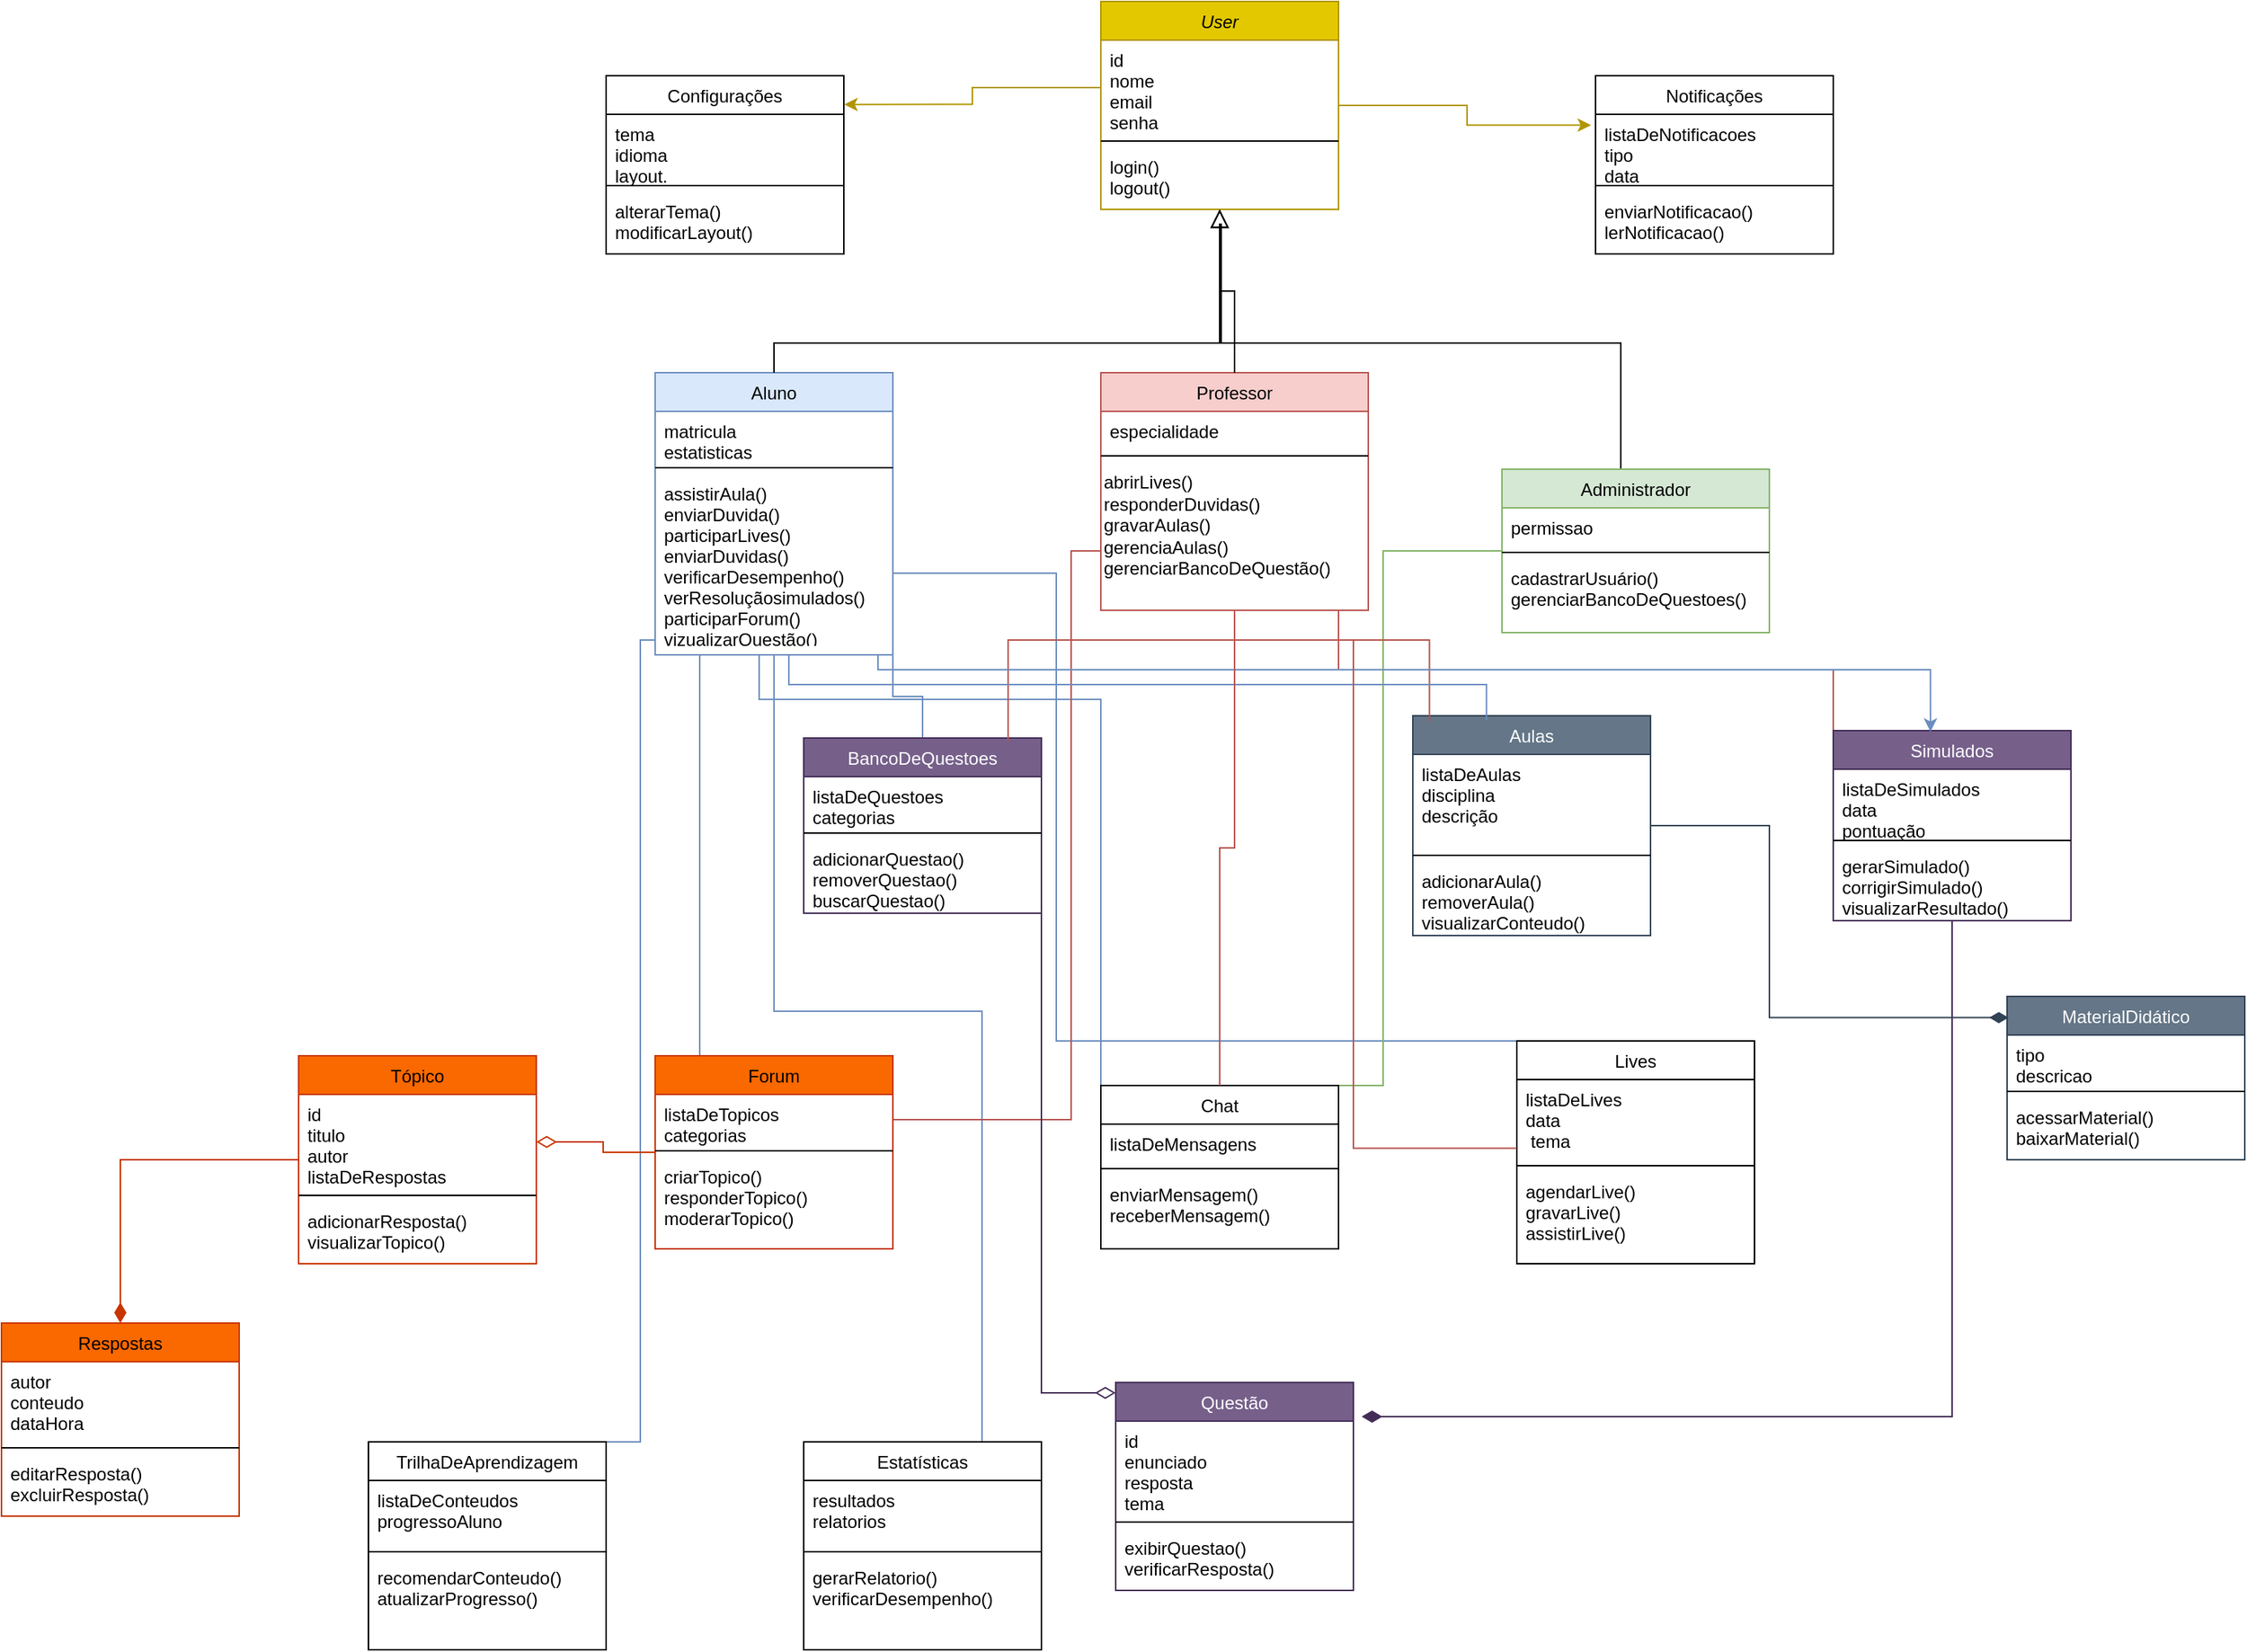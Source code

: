 <mxfile version="24.8.3">
  <diagram id="C5RBs43oDa-KdzZeNtuy" name="Page-1">
    <mxGraphModel dx="3420" dy="1373" grid="1" gridSize="10" guides="1" tooltips="1" connect="1" arrows="1" fold="1" page="1" pageScale="1" pageWidth="827" pageHeight="1169" math="0" shadow="0">
      <root>
        <mxCell id="WIyWlLk6GJQsqaUBKTNV-0" />
        <mxCell id="WIyWlLk6GJQsqaUBKTNV-1" parent="WIyWlLk6GJQsqaUBKTNV-0" />
        <mxCell id="zkfFHV4jXpPFQw0GAbJ--0" value="User" style="swimlane;fontStyle=2;align=center;verticalAlign=top;childLayout=stackLayout;horizontal=1;startSize=26;horizontalStack=0;resizeParent=1;resizeLast=0;collapsible=1;marginBottom=0;rounded=0;shadow=0;strokeWidth=1;fillColor=#e3c800;fontColor=#000000;strokeColor=#B09500;" parent="WIyWlLk6GJQsqaUBKTNV-1" vertex="1">
          <mxGeometry x="-80" y="30" width="160" height="140" as="geometry">
            <mxRectangle x="230" y="140" width="160" height="26" as="alternateBounds" />
          </mxGeometry>
        </mxCell>
        <mxCell id="zkfFHV4jXpPFQw0GAbJ--1" value="id&#xa;nome&#xa;email&#xa;senha" style="text;align=left;verticalAlign=top;spacingLeft=4;spacingRight=4;overflow=hidden;rotatable=0;points=[[0,0.5],[1,0.5]];portConstraint=eastwest;" parent="zkfFHV4jXpPFQw0GAbJ--0" vertex="1">
          <mxGeometry y="26" width="160" height="64" as="geometry" />
        </mxCell>
        <mxCell id="zkfFHV4jXpPFQw0GAbJ--4" value="" style="line;html=1;strokeWidth=1;align=left;verticalAlign=middle;spacingTop=-1;spacingLeft=3;spacingRight=3;rotatable=0;labelPosition=right;points=[];portConstraint=eastwest;" parent="zkfFHV4jXpPFQw0GAbJ--0" vertex="1">
          <mxGeometry y="90" width="160" height="8" as="geometry" />
        </mxCell>
        <mxCell id="zkfFHV4jXpPFQw0GAbJ--5" value="login()&#xa;logout()" style="text;align=left;verticalAlign=top;spacingLeft=4;spacingRight=4;overflow=hidden;rotatable=0;points=[[0,0.5],[1,0.5]];portConstraint=eastwest;" parent="zkfFHV4jXpPFQw0GAbJ--0" vertex="1">
          <mxGeometry y="98" width="160" height="42" as="geometry" />
        </mxCell>
        <mxCell id="VZ-vzyUNtdAn52jpfjjf-23" style="edgeStyle=orthogonalEdgeStyle;rounded=0;orthogonalLoop=1;jettySize=auto;html=1;entryX=0.5;entryY=0;entryDx=0;entryDy=0;endArrow=none;endFill=0;fillColor=#dae8fc;strokeColor=#6c8ebf;" parent="WIyWlLk6GJQsqaUBKTNV-1" target="TF8T25KftaKQttpd6ODx-8" edge="1">
          <mxGeometry relative="1" as="geometry">
            <mxPoint x="-220" y="470" as="sourcePoint" />
            <Array as="points">
              <mxPoint x="-220" y="498" />
              <mxPoint x="-200" y="498" />
            </Array>
          </mxGeometry>
        </mxCell>
        <mxCell id="VZ-vzyUNtdAn52jpfjjf-29" style="edgeStyle=orthogonalEdgeStyle;rounded=0;orthogonalLoop=1;jettySize=auto;html=1;entryX=0.75;entryY=0;entryDx=0;entryDy=0;endArrow=none;endFill=0;fillColor=#dae8fc;strokeColor=#6c8ebf;" parent="WIyWlLk6GJQsqaUBKTNV-1" source="zkfFHV4jXpPFQw0GAbJ--6" target="pseZNxaD0LUrYLb4oLZB-16" edge="1">
          <mxGeometry relative="1" as="geometry">
            <Array as="points">
              <mxPoint x="-390" y="460" />
              <mxPoint x="-390" y="1000" />
            </Array>
          </mxGeometry>
        </mxCell>
        <mxCell id="VZ-vzyUNtdAn52jpfjjf-30" style="edgeStyle=orthogonalEdgeStyle;rounded=0;orthogonalLoop=1;jettySize=auto;html=1;entryX=0;entryY=0;entryDx=0;entryDy=0;endArrow=none;endFill=0;fillColor=#dae8fc;strokeColor=#6c8ebf;" parent="WIyWlLk6GJQsqaUBKTNV-1" source="zkfFHV4jXpPFQw0GAbJ--6" target="TF8T25KftaKQttpd6ODx-20" edge="1">
          <mxGeometry relative="1" as="geometry">
            <Array as="points">
              <mxPoint x="-310" y="500" />
              <mxPoint x="-80" y="500" />
            </Array>
          </mxGeometry>
        </mxCell>
        <mxCell id="VZ-vzyUNtdAn52jpfjjf-33" style="edgeStyle=orthogonalEdgeStyle;rounded=0;orthogonalLoop=1;jettySize=auto;html=1;entryX=0.5;entryY=0;entryDx=0;entryDy=0;endArrow=none;endFill=0;fillColor=#dae8fc;strokeColor=#6c8ebf;" parent="WIyWlLk6GJQsqaUBKTNV-1" source="zkfFHV4jXpPFQw0GAbJ--6" target="pseZNxaD0LUrYLb4oLZB-8" edge="1">
          <mxGeometry relative="1" as="geometry">
            <Array as="points">
              <mxPoint x="-350" y="740" />
            </Array>
          </mxGeometry>
        </mxCell>
        <mxCell id="VZ-vzyUNtdAn52jpfjjf-35" style="edgeStyle=orthogonalEdgeStyle;rounded=0;orthogonalLoop=1;jettySize=auto;html=1;entryX=0;entryY=0.5;entryDx=0;entryDy=0;endArrow=none;endFill=0;fillColor=#dae8fc;strokeColor=#6c8ebf;" parent="WIyWlLk6GJQsqaUBKTNV-1" source="zkfFHV4jXpPFQw0GAbJ--6" target="pseZNxaD0LUrYLb4oLZB-13" edge="1">
          <mxGeometry relative="1" as="geometry">
            <Array as="points">
              <mxPoint x="-110" y="415" />
              <mxPoint x="-110" y="730" />
              <mxPoint x="200" y="730" />
            </Array>
          </mxGeometry>
        </mxCell>
        <mxCell id="VZ-vzyUNtdAn52jpfjjf-37" style="edgeStyle=orthogonalEdgeStyle;rounded=0;orthogonalLoop=1;jettySize=auto;html=1;entryX=0.75;entryY=0;entryDx=0;entryDy=0;endArrow=none;endFill=0;fillColor=#dae8fc;strokeColor=#6c8ebf;" parent="WIyWlLk6GJQsqaUBKTNV-1" source="zkfFHV4jXpPFQw0GAbJ--6" target="pseZNxaD0LUrYLb4oLZB-20" edge="1">
          <mxGeometry relative="1" as="geometry">
            <Array as="points">
              <mxPoint x="-300" y="710" />
              <mxPoint x="-160" y="710" />
            </Array>
          </mxGeometry>
        </mxCell>
        <mxCell id="zkfFHV4jXpPFQw0GAbJ--6" value="Aluno" style="swimlane;fontStyle=0;align=center;verticalAlign=top;childLayout=stackLayout;horizontal=1;startSize=26;horizontalStack=0;resizeParent=1;resizeLast=0;collapsible=1;marginBottom=0;rounded=0;shadow=0;strokeWidth=1;fillColor=#dae8fc;strokeColor=#6c8ebf;" parent="WIyWlLk6GJQsqaUBKTNV-1" vertex="1">
          <mxGeometry x="-380" y="280" width="160" height="190" as="geometry">
            <mxRectangle x="130" y="380" width="160" height="26" as="alternateBounds" />
          </mxGeometry>
        </mxCell>
        <mxCell id="zkfFHV4jXpPFQw0GAbJ--7" value="matricula&#xa;estatisticas" style="text;align=left;verticalAlign=top;spacingLeft=4;spacingRight=4;overflow=hidden;rotatable=0;points=[[0,0.5],[1,0.5]];portConstraint=eastwest;" parent="zkfFHV4jXpPFQw0GAbJ--6" vertex="1">
          <mxGeometry y="26" width="160" height="34" as="geometry" />
        </mxCell>
        <mxCell id="zkfFHV4jXpPFQw0GAbJ--9" value="" style="line;html=1;strokeWidth=1;align=left;verticalAlign=middle;spacingTop=-1;spacingLeft=3;spacingRight=3;rotatable=0;labelPosition=right;points=[];portConstraint=eastwest;" parent="zkfFHV4jXpPFQw0GAbJ--6" vertex="1">
          <mxGeometry y="60" width="160" height="8" as="geometry" />
        </mxCell>
        <mxCell id="zkfFHV4jXpPFQw0GAbJ--11" value="assistirAula()&#xa;enviarDuvida()&#xa;participarLives()&#xa;enviarDuvidas()&#xa;verificarDesempenho()&#xa;verResoluçãosimulados()&#xa;participarForum()&#xa;vizualizarQuestão()" style="text;align=left;verticalAlign=top;spacingLeft=4;spacingRight=4;overflow=hidden;rotatable=0;points=[[0,0.5],[1,0.5]];portConstraint=eastwest;" parent="zkfFHV4jXpPFQw0GAbJ--6" vertex="1">
          <mxGeometry y="68" width="160" height="112" as="geometry" />
        </mxCell>
        <mxCell id="zkfFHV4jXpPFQw0GAbJ--12" value="" style="endArrow=block;endSize=10;endFill=0;shadow=0;strokeWidth=1;rounded=0;curved=0;edgeStyle=elbowEdgeStyle;elbow=vertical;" parent="WIyWlLk6GJQsqaUBKTNV-1" source="zkfFHV4jXpPFQw0GAbJ--6" target="zkfFHV4jXpPFQw0GAbJ--0" edge="1">
          <mxGeometry width="160" relative="1" as="geometry">
            <mxPoint x="200" y="203" as="sourcePoint" />
            <mxPoint x="200" y="203" as="targetPoint" />
            <Array as="points">
              <mxPoint x="-150" y="260" />
            </Array>
          </mxGeometry>
        </mxCell>
        <mxCell id="VZ-vzyUNtdAn52jpfjjf-27" style="edgeStyle=orthogonalEdgeStyle;rounded=0;orthogonalLoop=1;jettySize=auto;html=1;entryX=0;entryY=0;entryDx=0;entryDy=0;fillColor=#f8cecc;strokeColor=#b85450;endArrow=none;endFill=0;" parent="WIyWlLk6GJQsqaUBKTNV-1" source="zkfFHV4jXpPFQw0GAbJ--13" target="TF8T25KftaKQttpd6ODx-16" edge="1">
          <mxGeometry relative="1" as="geometry">
            <Array as="points">
              <mxPoint x="80" y="480" />
              <mxPoint x="413" y="480" />
            </Array>
          </mxGeometry>
        </mxCell>
        <mxCell id="VZ-vzyUNtdAn52jpfjjf-34" style="edgeStyle=orthogonalEdgeStyle;rounded=0;orthogonalLoop=1;jettySize=auto;html=1;entryX=1;entryY=0.5;entryDx=0;entryDy=0;fillColor=#f8cecc;strokeColor=#b85450;endArrow=none;endFill=0;" parent="WIyWlLk6GJQsqaUBKTNV-1" source="zkfFHV4jXpPFQw0GAbJ--13" target="pseZNxaD0LUrYLb4oLZB-9" edge="1">
          <mxGeometry relative="1" as="geometry">
            <Array as="points">
              <mxPoint x="-100" y="400" />
              <mxPoint x="-100" y="783" />
            </Array>
          </mxGeometry>
        </mxCell>
        <mxCell id="zkfFHV4jXpPFQw0GAbJ--13" value="Professor" style="swimlane;fontStyle=0;align=center;verticalAlign=top;childLayout=stackLayout;horizontal=1;startSize=26;horizontalStack=0;resizeParent=1;resizeLast=0;collapsible=1;marginBottom=0;rounded=0;shadow=0;strokeWidth=1;fillColor=#f8cecc;strokeColor=#b85450;" parent="WIyWlLk6GJQsqaUBKTNV-1" vertex="1">
          <mxGeometry x="-80" y="280" width="180" height="160" as="geometry">
            <mxRectangle x="340" y="380" width="170" height="26" as="alternateBounds" />
          </mxGeometry>
        </mxCell>
        <mxCell id="zkfFHV4jXpPFQw0GAbJ--14" value="especialidade" style="text;align=left;verticalAlign=top;spacingLeft=4;spacingRight=4;overflow=hidden;rotatable=0;points=[[0,0.5],[1,0.5]];portConstraint=eastwest;" parent="zkfFHV4jXpPFQw0GAbJ--13" vertex="1">
          <mxGeometry y="26" width="180" height="26" as="geometry" />
        </mxCell>
        <mxCell id="zkfFHV4jXpPFQw0GAbJ--15" value="" style="line;html=1;strokeWidth=1;align=left;verticalAlign=middle;spacingTop=-1;spacingLeft=3;spacingRight=3;rotatable=0;labelPosition=right;points=[];portConstraint=eastwest;" parent="zkfFHV4jXpPFQw0GAbJ--13" vertex="1">
          <mxGeometry y="52" width="180" height="8" as="geometry" />
        </mxCell>
        <mxCell id="TF8T25KftaKQttpd6ODx-0" value="abrirLives()&lt;div&gt;responderDuvidas()&lt;/div&gt;&lt;div&gt;gravarAulas()&lt;/div&gt;&lt;div&gt;gerenciaAulas()&lt;/div&gt;&lt;div&gt;gerenciarBancoDeQuestão()&lt;/div&gt;&lt;div&gt;&lt;br&gt;&lt;/div&gt;" style="text;html=1;align=left;verticalAlign=middle;resizable=0;points=[];autosize=1;strokeColor=none;fillColor=none;" parent="zkfFHV4jXpPFQw0GAbJ--13" vertex="1">
          <mxGeometry y="60" width="180" height="100" as="geometry" />
        </mxCell>
        <mxCell id="zkfFHV4jXpPFQw0GAbJ--16" value="" style="endArrow=block;endSize=10;endFill=0;shadow=0;strokeWidth=1;rounded=0;curved=0;edgeStyle=elbowEdgeStyle;elbow=vertical;" parent="WIyWlLk6GJQsqaUBKTNV-1" source="zkfFHV4jXpPFQw0GAbJ--13" target="zkfFHV4jXpPFQw0GAbJ--0" edge="1">
          <mxGeometry width="160" relative="1" as="geometry">
            <mxPoint x="210" y="373" as="sourcePoint" />
            <mxPoint x="310" y="271" as="targetPoint" />
          </mxGeometry>
        </mxCell>
        <mxCell id="VZ-vzyUNtdAn52jpfjjf-20" style="edgeStyle=orthogonalEdgeStyle;rounded=0;orthogonalLoop=1;jettySize=auto;html=1;endArrow=none;endFill=0;" parent="WIyWlLk6GJQsqaUBKTNV-1" source="TF8T25KftaKQttpd6ODx-2" edge="1">
          <mxGeometry relative="1" as="geometry">
            <mxPoint x="1" y="190" as="targetPoint" />
            <Array as="points">
              <mxPoint x="270" y="260" />
              <mxPoint x="1" y="260" />
              <mxPoint x="1" y="180" />
              <mxPoint y="190" />
            </Array>
          </mxGeometry>
        </mxCell>
        <mxCell id="VZ-vzyUNtdAn52jpfjjf-32" style="edgeStyle=orthogonalEdgeStyle;rounded=0;orthogonalLoop=1;jettySize=auto;html=1;entryX=1;entryY=0;entryDx=0;entryDy=0;fillColor=#d5e8d4;strokeColor=#82b366;endArrow=none;endFill=0;" parent="WIyWlLk6GJQsqaUBKTNV-1" source="TF8T25KftaKQttpd6ODx-2" target="TF8T25KftaKQttpd6ODx-20" edge="1">
          <mxGeometry relative="1" as="geometry">
            <Array as="points">
              <mxPoint x="110" y="400" />
              <mxPoint x="110" y="760" />
            </Array>
          </mxGeometry>
        </mxCell>
        <mxCell id="TF8T25KftaKQttpd6ODx-2" value="Administrador" style="swimlane;fontStyle=0;align=center;verticalAlign=top;childLayout=stackLayout;horizontal=1;startSize=26;horizontalStack=0;resizeParent=1;resizeLast=0;collapsible=1;marginBottom=0;rounded=0;shadow=0;strokeWidth=1;fillColor=#d5e8d4;strokeColor=#82b366;" parent="WIyWlLk6GJQsqaUBKTNV-1" vertex="1">
          <mxGeometry x="190" y="345" width="180" height="110" as="geometry">
            <mxRectangle x="130" y="380" width="160" height="26" as="alternateBounds" />
          </mxGeometry>
        </mxCell>
        <mxCell id="TF8T25KftaKQttpd6ODx-3" value="permissao" style="text;align=left;verticalAlign=top;spacingLeft=4;spacingRight=4;overflow=hidden;rotatable=0;points=[[0,0.5],[1,0.5]];portConstraint=eastwest;" parent="TF8T25KftaKQttpd6ODx-2" vertex="1">
          <mxGeometry y="26" width="180" height="26" as="geometry" />
        </mxCell>
        <mxCell id="TF8T25KftaKQttpd6ODx-4" value="" style="line;html=1;strokeWidth=1;align=left;verticalAlign=middle;spacingTop=-1;spacingLeft=3;spacingRight=3;rotatable=0;labelPosition=right;points=[];portConstraint=eastwest;" parent="TF8T25KftaKQttpd6ODx-2" vertex="1">
          <mxGeometry y="52" width="180" height="8" as="geometry" />
        </mxCell>
        <mxCell id="TF8T25KftaKQttpd6ODx-5" value="cadastrarUsuário()&#xa;gerenciarBancoDeQuestoes()" style="text;align=left;verticalAlign=top;spacingLeft=4;spacingRight=4;overflow=hidden;rotatable=0;points=[[0,0.5],[1,0.5]];portConstraint=eastwest;" parent="TF8T25KftaKQttpd6ODx-2" vertex="1">
          <mxGeometry y="60" width="180" height="50" as="geometry" />
        </mxCell>
        <mxCell id="TF8T25KftaKQttpd6ODx-8" value="BancoDeQuestoes&#xa;" style="swimlane;fontStyle=0;align=center;verticalAlign=top;childLayout=stackLayout;horizontal=1;startSize=26;horizontalStack=0;resizeParent=1;resizeLast=0;collapsible=1;marginBottom=0;rounded=0;shadow=0;strokeWidth=1;fillColor=#76608a;fontColor=#ffffff;strokeColor=#432D57;" parent="WIyWlLk6GJQsqaUBKTNV-1" vertex="1">
          <mxGeometry x="-280" y="526" width="160" height="118" as="geometry">
            <mxRectangle x="130" y="380" width="160" height="26" as="alternateBounds" />
          </mxGeometry>
        </mxCell>
        <mxCell id="TF8T25KftaKQttpd6ODx-9" value="listaDeQuestoes&#xa;categorias" style="text;align=left;verticalAlign=top;spacingLeft=4;spacingRight=4;overflow=hidden;rotatable=0;points=[[0,0.5],[1,0.5]];portConstraint=eastwest;" parent="TF8T25KftaKQttpd6ODx-8" vertex="1">
          <mxGeometry y="26" width="160" height="34" as="geometry" />
        </mxCell>
        <mxCell id="TF8T25KftaKQttpd6ODx-10" value="" style="line;html=1;strokeWidth=1;align=left;verticalAlign=middle;spacingTop=-1;spacingLeft=3;spacingRight=3;rotatable=0;labelPosition=right;points=[];portConstraint=eastwest;" parent="TF8T25KftaKQttpd6ODx-8" vertex="1">
          <mxGeometry y="60" width="160" height="8" as="geometry" />
        </mxCell>
        <mxCell id="TF8T25KftaKQttpd6ODx-11" value="adicionarQuestao()&#xa;removerQuestao()&#xa;buscarQuestao()" style="text;align=left;verticalAlign=top;spacingLeft=4;spacingRight=4;overflow=hidden;rotatable=0;points=[[0,0.5],[1,0.5]];portConstraint=eastwest;" parent="TF8T25KftaKQttpd6ODx-8" vertex="1">
          <mxGeometry y="68" width="160" height="50" as="geometry" />
        </mxCell>
        <mxCell id="TF8T25KftaKQttpd6ODx-12" value="Aulas" style="swimlane;fontStyle=0;align=center;verticalAlign=top;childLayout=stackLayout;horizontal=1;startSize=26;horizontalStack=0;resizeParent=1;resizeLast=0;collapsible=1;marginBottom=0;rounded=0;shadow=0;strokeWidth=1;fillColor=#647687;fontColor=#ffffff;strokeColor=#314354;" parent="WIyWlLk6GJQsqaUBKTNV-1" vertex="1">
          <mxGeometry x="130" y="511" width="160" height="148" as="geometry">
            <mxRectangle x="130" y="380" width="160" height="26" as="alternateBounds" />
          </mxGeometry>
        </mxCell>
        <mxCell id="TF8T25KftaKQttpd6ODx-13" value="listaDeAulas&#xa;disciplina&#xa;descrição" style="text;align=left;verticalAlign=top;spacingLeft=4;spacingRight=4;overflow=hidden;rotatable=0;points=[[0,0.5],[1,0.5]];portConstraint=eastwest;" parent="TF8T25KftaKQttpd6ODx-12" vertex="1">
          <mxGeometry y="26" width="160" height="64" as="geometry" />
        </mxCell>
        <mxCell id="TF8T25KftaKQttpd6ODx-14" value="" style="line;html=1;strokeWidth=1;align=left;verticalAlign=middle;spacingTop=-1;spacingLeft=3;spacingRight=3;rotatable=0;labelPosition=right;points=[];portConstraint=eastwest;" parent="TF8T25KftaKQttpd6ODx-12" vertex="1">
          <mxGeometry y="90" width="160" height="8" as="geometry" />
        </mxCell>
        <mxCell id="TF8T25KftaKQttpd6ODx-15" value="adicionarAula()&#xa;removerAula()&#xa;visualizarConteudo()" style="text;align=left;verticalAlign=top;spacingLeft=4;spacingRight=4;overflow=hidden;rotatable=0;points=[[0,0.5],[1,0.5]];portConstraint=eastwest;" parent="TF8T25KftaKQttpd6ODx-12" vertex="1">
          <mxGeometry y="98" width="160" height="50" as="geometry" />
        </mxCell>
        <mxCell id="TF8T25KftaKQttpd6ODx-16" value="Simulados" style="swimlane;fontStyle=0;align=center;verticalAlign=top;childLayout=stackLayout;horizontal=1;startSize=26;horizontalStack=0;resizeParent=1;resizeLast=0;collapsible=1;marginBottom=0;rounded=0;shadow=0;strokeWidth=1;fillColor=#76608a;fontColor=#ffffff;strokeColor=#432D57;" parent="WIyWlLk6GJQsqaUBKTNV-1" vertex="1">
          <mxGeometry x="413" y="521" width="160" height="128" as="geometry">
            <mxRectangle x="130" y="380" width="160" height="26" as="alternateBounds" />
          </mxGeometry>
        </mxCell>
        <mxCell id="TF8T25KftaKQttpd6ODx-17" value="listaDeSimulados&#xa;data&#xa;pontuação" style="text;align=left;verticalAlign=top;spacingLeft=4;spacingRight=4;overflow=hidden;rotatable=0;points=[[0,0.5],[1,0.5]];portConstraint=eastwest;" parent="TF8T25KftaKQttpd6ODx-16" vertex="1">
          <mxGeometry y="26" width="160" height="44" as="geometry" />
        </mxCell>
        <mxCell id="TF8T25KftaKQttpd6ODx-18" value="" style="line;html=1;strokeWidth=1;align=left;verticalAlign=middle;spacingTop=-1;spacingLeft=3;spacingRight=3;rotatable=0;labelPosition=right;points=[];portConstraint=eastwest;" parent="TF8T25KftaKQttpd6ODx-16" vertex="1">
          <mxGeometry y="70" width="160" height="8" as="geometry" />
        </mxCell>
        <mxCell id="TF8T25KftaKQttpd6ODx-19" value="gerarSimulado()&#xa;corrigirSimulado()&#xa;visualizarResultado()" style="text;align=left;verticalAlign=top;spacingLeft=4;spacingRight=4;overflow=hidden;rotatable=0;points=[[0,0.5],[1,0.5]];portConstraint=eastwest;" parent="TF8T25KftaKQttpd6ODx-16" vertex="1">
          <mxGeometry y="78" width="160" height="50" as="geometry" />
        </mxCell>
        <mxCell id="TF8T25KftaKQttpd6ODx-20" value="Chat" style="swimlane;fontStyle=0;align=center;verticalAlign=top;childLayout=stackLayout;horizontal=1;startSize=26;horizontalStack=0;resizeParent=1;resizeLast=0;collapsible=1;marginBottom=0;rounded=0;shadow=0;strokeWidth=1;" parent="WIyWlLk6GJQsqaUBKTNV-1" vertex="1">
          <mxGeometry x="-80" y="760" width="160" height="110" as="geometry">
            <mxRectangle x="130" y="380" width="160" height="26" as="alternateBounds" />
          </mxGeometry>
        </mxCell>
        <mxCell id="TF8T25KftaKQttpd6ODx-21" value="listaDeMensagens" style="text;align=left;verticalAlign=top;spacingLeft=4;spacingRight=4;overflow=hidden;rotatable=0;points=[[0,0.5],[1,0.5]];portConstraint=eastwest;" parent="TF8T25KftaKQttpd6ODx-20" vertex="1">
          <mxGeometry y="26" width="160" height="26" as="geometry" />
        </mxCell>
        <mxCell id="TF8T25KftaKQttpd6ODx-22" value="" style="line;html=1;strokeWidth=1;align=left;verticalAlign=middle;spacingTop=-1;spacingLeft=3;spacingRight=3;rotatable=0;labelPosition=right;points=[];portConstraint=eastwest;" parent="TF8T25KftaKQttpd6ODx-20" vertex="1">
          <mxGeometry y="52" width="160" height="8" as="geometry" />
        </mxCell>
        <mxCell id="TF8T25KftaKQttpd6ODx-23" value="enviarMensagem()&#xa;receberMensagem()" style="text;align=left;verticalAlign=top;spacingLeft=4;spacingRight=4;overflow=hidden;rotatable=0;points=[[0,0.5],[1,0.5]];portConstraint=eastwest;" parent="TF8T25KftaKQttpd6ODx-20" vertex="1">
          <mxGeometry y="60" width="160" height="50" as="geometry" />
        </mxCell>
        <mxCell id="pseZNxaD0LUrYLb4oLZB-0" value="MaterialDidático" style="swimlane;fontStyle=0;align=center;verticalAlign=top;childLayout=stackLayout;horizontal=1;startSize=26;horizontalStack=0;resizeParent=1;resizeLast=0;collapsible=1;marginBottom=0;rounded=0;shadow=0;strokeWidth=1;fillColor=#647687;fontColor=#ffffff;strokeColor=#314354;" parent="WIyWlLk6GJQsqaUBKTNV-1" vertex="1">
          <mxGeometry x="530" y="700" width="160" height="110" as="geometry">
            <mxRectangle x="130" y="380" width="160" height="26" as="alternateBounds" />
          </mxGeometry>
        </mxCell>
        <mxCell id="pseZNxaD0LUrYLb4oLZB-1" value="tipo&#xa;descricao" style="text;align=left;verticalAlign=top;spacingLeft=4;spacingRight=4;overflow=hidden;rotatable=0;points=[[0,0.5],[1,0.5]];portConstraint=eastwest;" parent="pseZNxaD0LUrYLb4oLZB-0" vertex="1">
          <mxGeometry y="26" width="160" height="34" as="geometry" />
        </mxCell>
        <mxCell id="pseZNxaD0LUrYLb4oLZB-2" value="" style="line;html=1;strokeWidth=1;align=left;verticalAlign=middle;spacingTop=-1;spacingLeft=3;spacingRight=3;rotatable=0;labelPosition=right;points=[];portConstraint=eastwest;" parent="pseZNxaD0LUrYLb4oLZB-0" vertex="1">
          <mxGeometry y="60" width="160" height="8" as="geometry" />
        </mxCell>
        <mxCell id="pseZNxaD0LUrYLb4oLZB-3" value="acessarMaterial()&#xa;baixarMaterial()" style="text;align=left;verticalAlign=top;spacingLeft=4;spacingRight=4;overflow=hidden;rotatable=0;points=[[0,0.5],[1,0.5]];portConstraint=eastwest;" parent="pseZNxaD0LUrYLb4oLZB-0" vertex="1">
          <mxGeometry y="68" width="160" height="42" as="geometry" />
        </mxCell>
        <mxCell id="VZ-vzyUNtdAn52jpfjjf-42" style="edgeStyle=orthogonalEdgeStyle;rounded=0;orthogonalLoop=1;jettySize=auto;html=1;entryX=1;entryY=0.5;entryDx=0;entryDy=0;endArrow=diamondThin;endFill=0;endSize=11;fillColor=#fa6800;strokeColor=#C73500;" parent="WIyWlLk6GJQsqaUBKTNV-1" source="pseZNxaD0LUrYLb4oLZB-8" target="VZ-vzyUNtdAn52jpfjjf-13" edge="1">
          <mxGeometry relative="1" as="geometry" />
        </mxCell>
        <mxCell id="pseZNxaD0LUrYLb4oLZB-8" value="Forum" style="swimlane;fontStyle=0;align=center;verticalAlign=top;childLayout=stackLayout;horizontal=1;startSize=26;horizontalStack=0;resizeParent=1;resizeLast=0;collapsible=1;marginBottom=0;rounded=0;shadow=0;strokeWidth=1;fillColor=#fa6800;fontColor=#000000;strokeColor=#C73500;" parent="WIyWlLk6GJQsqaUBKTNV-1" vertex="1">
          <mxGeometry x="-380" y="740" width="160" height="130" as="geometry">
            <mxRectangle x="130" y="380" width="160" height="26" as="alternateBounds" />
          </mxGeometry>
        </mxCell>
        <mxCell id="pseZNxaD0LUrYLb4oLZB-9" value="listaDeTopicos&#xa;categorias" style="text;align=left;verticalAlign=top;spacingLeft=4;spacingRight=4;overflow=hidden;rotatable=0;points=[[0,0.5],[1,0.5]];portConstraint=eastwest;" parent="pseZNxaD0LUrYLb4oLZB-8" vertex="1">
          <mxGeometry y="26" width="160" height="34" as="geometry" />
        </mxCell>
        <mxCell id="pseZNxaD0LUrYLb4oLZB-10" value="" style="line;html=1;strokeWidth=1;align=left;verticalAlign=middle;spacingTop=-1;spacingLeft=3;spacingRight=3;rotatable=0;labelPosition=right;points=[];portConstraint=eastwest;" parent="pseZNxaD0LUrYLb4oLZB-8" vertex="1">
          <mxGeometry y="60" width="160" height="8" as="geometry" />
        </mxCell>
        <mxCell id="pseZNxaD0LUrYLb4oLZB-11" value="criarTopico()&#xa;responderTopico() &#xa;moderarTopico()" style="text;align=left;verticalAlign=top;spacingLeft=4;spacingRight=4;overflow=hidden;rotatable=0;points=[[0,0.5],[1,0.5]];portConstraint=eastwest;" parent="pseZNxaD0LUrYLb4oLZB-8" vertex="1">
          <mxGeometry y="68" width="160" height="62" as="geometry" />
        </mxCell>
        <mxCell id="pseZNxaD0LUrYLb4oLZB-12" value="Lives" style="swimlane;fontStyle=0;align=center;verticalAlign=top;childLayout=stackLayout;horizontal=1;startSize=26;horizontalStack=0;resizeParent=1;resizeLast=0;collapsible=1;marginBottom=0;rounded=0;shadow=0;strokeWidth=1;" parent="WIyWlLk6GJQsqaUBKTNV-1" vertex="1">
          <mxGeometry x="200" y="730" width="160" height="150" as="geometry">
            <mxRectangle x="130" y="380" width="160" height="26" as="alternateBounds" />
          </mxGeometry>
        </mxCell>
        <mxCell id="pseZNxaD0LUrYLb4oLZB-13" value="listaDeLives&#xa;data&#xa; tema" style="text;align=left;verticalAlign=top;spacingLeft=4;spacingRight=4;overflow=hidden;rotatable=0;points=[[0,0.5],[1,0.5]];portConstraint=eastwest;" parent="pseZNxaD0LUrYLb4oLZB-12" vertex="1">
          <mxGeometry y="26" width="160" height="54" as="geometry" />
        </mxCell>
        <mxCell id="pseZNxaD0LUrYLb4oLZB-14" value="" style="line;html=1;strokeWidth=1;align=left;verticalAlign=middle;spacingTop=-1;spacingLeft=3;spacingRight=3;rotatable=0;labelPosition=right;points=[];portConstraint=eastwest;" parent="pseZNxaD0LUrYLb4oLZB-12" vertex="1">
          <mxGeometry y="80" width="160" height="8" as="geometry" />
        </mxCell>
        <mxCell id="pseZNxaD0LUrYLb4oLZB-15" value="agendarLive()&#xa;gravarLive() &#xa;assistirLive()" style="text;align=left;verticalAlign=top;spacingLeft=4;spacingRight=4;overflow=hidden;rotatable=0;points=[[0,0.5],[1,0.5]];portConstraint=eastwest;" parent="pseZNxaD0LUrYLb4oLZB-12" vertex="1">
          <mxGeometry y="88" width="160" height="62" as="geometry" />
        </mxCell>
        <mxCell id="pseZNxaD0LUrYLb4oLZB-16" value="TrilhaDeAprendizagem" style="swimlane;fontStyle=0;align=center;verticalAlign=top;childLayout=stackLayout;horizontal=1;startSize=26;horizontalStack=0;resizeParent=1;resizeLast=0;collapsible=1;marginBottom=0;rounded=0;shadow=0;strokeWidth=1;" parent="WIyWlLk6GJQsqaUBKTNV-1" vertex="1">
          <mxGeometry x="-573" y="1000" width="160" height="140" as="geometry">
            <mxRectangle x="130" y="380" width="160" height="26" as="alternateBounds" />
          </mxGeometry>
        </mxCell>
        <mxCell id="pseZNxaD0LUrYLb4oLZB-17" value="listaDeConteudos&#xa;progressoAluno" style="text;align=left;verticalAlign=top;spacingLeft=4;spacingRight=4;overflow=hidden;rotatable=0;points=[[0,0.5],[1,0.5]];portConstraint=eastwest;" parent="pseZNxaD0LUrYLb4oLZB-16" vertex="1">
          <mxGeometry y="26" width="160" height="44" as="geometry" />
        </mxCell>
        <mxCell id="pseZNxaD0LUrYLb4oLZB-18" value="" style="line;html=1;strokeWidth=1;align=left;verticalAlign=middle;spacingTop=-1;spacingLeft=3;spacingRight=3;rotatable=0;labelPosition=right;points=[];portConstraint=eastwest;" parent="pseZNxaD0LUrYLb4oLZB-16" vertex="1">
          <mxGeometry y="70" width="160" height="8" as="geometry" />
        </mxCell>
        <mxCell id="pseZNxaD0LUrYLb4oLZB-19" value="recomendarConteudo()&#xa;      atualizarProgresso()&#xa; &#xa;" style="text;align=left;verticalAlign=top;spacingLeft=4;spacingRight=4;overflow=hidden;rotatable=0;points=[[0,0.5],[1,0.5]];portConstraint=eastwest;" parent="pseZNxaD0LUrYLb4oLZB-16" vertex="1">
          <mxGeometry y="78" width="160" height="42" as="geometry" />
        </mxCell>
        <mxCell id="pseZNxaD0LUrYLb4oLZB-20" value="Estatísticas" style="swimlane;fontStyle=0;align=center;verticalAlign=top;childLayout=stackLayout;horizontal=1;startSize=26;horizontalStack=0;resizeParent=1;resizeLast=0;collapsible=1;marginBottom=0;rounded=0;shadow=0;strokeWidth=1;" parent="WIyWlLk6GJQsqaUBKTNV-1" vertex="1">
          <mxGeometry x="-280" y="1000" width="160" height="140" as="geometry">
            <mxRectangle x="130" y="380" width="160" height="26" as="alternateBounds" />
          </mxGeometry>
        </mxCell>
        <mxCell id="pseZNxaD0LUrYLb4oLZB-21" value="resultados&#xa;relatorios" style="text;align=left;verticalAlign=top;spacingLeft=4;spacingRight=4;overflow=hidden;rotatable=0;points=[[0,0.5],[1,0.5]];portConstraint=eastwest;" parent="pseZNxaD0LUrYLb4oLZB-20" vertex="1">
          <mxGeometry y="26" width="160" height="44" as="geometry" />
        </mxCell>
        <mxCell id="pseZNxaD0LUrYLb4oLZB-22" value="" style="line;html=1;strokeWidth=1;align=left;verticalAlign=middle;spacingTop=-1;spacingLeft=3;spacingRight=3;rotatable=0;labelPosition=right;points=[];portConstraint=eastwest;" parent="pseZNxaD0LUrYLb4oLZB-20" vertex="1">
          <mxGeometry y="70" width="160" height="8" as="geometry" />
        </mxCell>
        <mxCell id="pseZNxaD0LUrYLb4oLZB-23" value="gerarRelatorio()&#xa;verificarDesempenho()" style="text;align=left;verticalAlign=top;spacingLeft=4;spacingRight=4;overflow=hidden;rotatable=0;points=[[0,0.5],[1,0.5]];portConstraint=eastwest;" parent="pseZNxaD0LUrYLb4oLZB-20" vertex="1">
          <mxGeometry y="78" width="160" height="42" as="geometry" />
        </mxCell>
        <mxCell id="VZ-vzyUNtdAn52jpfjjf-0" value="Notificações" style="swimlane;fontStyle=0;align=center;verticalAlign=top;childLayout=stackLayout;horizontal=1;startSize=26;horizontalStack=0;resizeParent=1;resizeLast=0;collapsible=1;marginBottom=0;rounded=0;shadow=0;strokeWidth=1;" parent="WIyWlLk6GJQsqaUBKTNV-1" vertex="1">
          <mxGeometry x="253" y="80" width="160" height="120" as="geometry">
            <mxRectangle x="130" y="380" width="160" height="26" as="alternateBounds" />
          </mxGeometry>
        </mxCell>
        <mxCell id="VZ-vzyUNtdAn52jpfjjf-1" value="listaDeNotificacoes&#xa;tipo &#xa;data" style="text;align=left;verticalAlign=top;spacingLeft=4;spacingRight=4;overflow=hidden;rotatable=0;points=[[0,0.5],[1,0.5]];portConstraint=eastwest;" parent="VZ-vzyUNtdAn52jpfjjf-0" vertex="1">
          <mxGeometry y="26" width="160" height="44" as="geometry" />
        </mxCell>
        <mxCell id="VZ-vzyUNtdAn52jpfjjf-2" value="" style="line;html=1;strokeWidth=1;align=left;verticalAlign=middle;spacingTop=-1;spacingLeft=3;spacingRight=3;rotatable=0;labelPosition=right;points=[];portConstraint=eastwest;" parent="VZ-vzyUNtdAn52jpfjjf-0" vertex="1">
          <mxGeometry y="70" width="160" height="8" as="geometry" />
        </mxCell>
        <mxCell id="VZ-vzyUNtdAn52jpfjjf-3" value="enviarNotificacao()&#xa;      lerNotificacao()&#xa; &#xa;" style="text;align=left;verticalAlign=top;spacingLeft=4;spacingRight=4;overflow=hidden;rotatable=0;points=[[0,0.5],[1,0.5]];portConstraint=eastwest;" parent="VZ-vzyUNtdAn52jpfjjf-0" vertex="1">
          <mxGeometry y="78" width="160" height="42" as="geometry" />
        </mxCell>
        <mxCell id="VZ-vzyUNtdAn52jpfjjf-4" value="Configurações" style="swimlane;fontStyle=0;align=center;verticalAlign=top;childLayout=stackLayout;horizontal=1;startSize=26;horizontalStack=0;resizeParent=1;resizeLast=0;collapsible=1;marginBottom=0;rounded=0;shadow=0;strokeWidth=1;" parent="WIyWlLk6GJQsqaUBKTNV-1" vertex="1">
          <mxGeometry x="-413" y="80" width="160" height="120" as="geometry">
            <mxRectangle x="130" y="380" width="160" height="26" as="alternateBounds" />
          </mxGeometry>
        </mxCell>
        <mxCell id="VZ-vzyUNtdAn52jpfjjf-5" value="tema&#xa;idioma&#xa;layout.&#xa; &#xa;" style="text;align=left;verticalAlign=top;spacingLeft=4;spacingRight=4;overflow=hidden;rotatable=0;points=[[0,0.5],[1,0.5]];portConstraint=eastwest;" parent="VZ-vzyUNtdAn52jpfjjf-4" vertex="1">
          <mxGeometry y="26" width="160" height="44" as="geometry" />
        </mxCell>
        <mxCell id="VZ-vzyUNtdAn52jpfjjf-6" value="" style="line;html=1;strokeWidth=1;align=left;verticalAlign=middle;spacingTop=-1;spacingLeft=3;spacingRight=3;rotatable=0;labelPosition=right;points=[];portConstraint=eastwest;" parent="VZ-vzyUNtdAn52jpfjjf-4" vertex="1">
          <mxGeometry y="70" width="160" height="8" as="geometry" />
        </mxCell>
        <mxCell id="VZ-vzyUNtdAn52jpfjjf-7" value="alterarTema()&#xa;modificarLayout()" style="text;align=left;verticalAlign=top;spacingLeft=4;spacingRight=4;overflow=hidden;rotatable=0;points=[[0,0.5],[1,0.5]];portConstraint=eastwest;" parent="VZ-vzyUNtdAn52jpfjjf-4" vertex="1">
          <mxGeometry y="78" width="160" height="42" as="geometry" />
        </mxCell>
        <mxCell id="VZ-vzyUNtdAn52jpfjjf-8" value="Questão" style="swimlane;fontStyle=0;align=center;verticalAlign=top;childLayout=stackLayout;horizontal=1;startSize=26;horizontalStack=0;resizeParent=1;resizeLast=0;collapsible=1;marginBottom=0;rounded=0;shadow=0;strokeWidth=1;fillColor=#76608a;fontColor=#ffffff;strokeColor=#432D57;" parent="WIyWlLk6GJQsqaUBKTNV-1" vertex="1">
          <mxGeometry x="-70" y="960" width="160" height="140" as="geometry">
            <mxRectangle x="130" y="380" width="160" height="26" as="alternateBounds" />
          </mxGeometry>
        </mxCell>
        <mxCell id="VZ-vzyUNtdAn52jpfjjf-9" value="id&#xa;enunciado&#xa;resposta&#xa;tema" style="text;align=left;verticalAlign=top;spacingLeft=4;spacingRight=4;overflow=hidden;rotatable=0;points=[[0,0.5],[1,0.5]];portConstraint=eastwest;" parent="VZ-vzyUNtdAn52jpfjjf-8" vertex="1">
          <mxGeometry y="26" width="160" height="64" as="geometry" />
        </mxCell>
        <mxCell id="VZ-vzyUNtdAn52jpfjjf-10" value="" style="line;html=1;strokeWidth=1;align=left;verticalAlign=middle;spacingTop=-1;spacingLeft=3;spacingRight=3;rotatable=0;labelPosition=right;points=[];portConstraint=eastwest;" parent="VZ-vzyUNtdAn52jpfjjf-8" vertex="1">
          <mxGeometry y="90" width="160" height="8" as="geometry" />
        </mxCell>
        <mxCell id="VZ-vzyUNtdAn52jpfjjf-11" value="exibirQuestao()&#xa;verificarResposta()" style="text;align=left;verticalAlign=top;spacingLeft=4;spacingRight=4;overflow=hidden;rotatable=0;points=[[0,0.5],[1,0.5]];portConstraint=eastwest;" parent="VZ-vzyUNtdAn52jpfjjf-8" vertex="1">
          <mxGeometry y="98" width="160" height="42" as="geometry" />
        </mxCell>
        <mxCell id="VZ-vzyUNtdAn52jpfjjf-44" style="edgeStyle=orthogonalEdgeStyle;rounded=0;orthogonalLoop=1;jettySize=auto;html=1;entryX=0.5;entryY=0;entryDx=0;entryDy=0;endArrow=diamondThin;endFill=1;endSize=11;fillColor=#fa6800;strokeColor=#C73500;" parent="WIyWlLk6GJQsqaUBKTNV-1" source="VZ-vzyUNtdAn52jpfjjf-12" target="VZ-vzyUNtdAn52jpfjjf-16" edge="1">
          <mxGeometry relative="1" as="geometry" />
        </mxCell>
        <mxCell id="VZ-vzyUNtdAn52jpfjjf-12" value="Tópico" style="swimlane;fontStyle=0;align=center;verticalAlign=top;childLayout=stackLayout;horizontal=1;startSize=26;horizontalStack=0;resizeParent=1;resizeLast=0;collapsible=1;marginBottom=0;rounded=0;shadow=0;strokeWidth=1;fillColor=#fa6800;fontColor=#000000;strokeColor=#C73500;" parent="WIyWlLk6GJQsqaUBKTNV-1" vertex="1">
          <mxGeometry x="-620" y="740" width="160" height="140" as="geometry">
            <mxRectangle x="130" y="380" width="160" height="26" as="alternateBounds" />
          </mxGeometry>
        </mxCell>
        <mxCell id="VZ-vzyUNtdAn52jpfjjf-13" value="id&#xa;titulo&#xa;autor&#xa;listaDeRespostas" style="text;align=left;verticalAlign=top;spacingLeft=4;spacingRight=4;overflow=hidden;rotatable=0;points=[[0,0.5],[1,0.5]];portConstraint=eastwest;" parent="VZ-vzyUNtdAn52jpfjjf-12" vertex="1">
          <mxGeometry y="26" width="160" height="64" as="geometry" />
        </mxCell>
        <mxCell id="VZ-vzyUNtdAn52jpfjjf-14" value="" style="line;html=1;strokeWidth=1;align=left;verticalAlign=middle;spacingTop=-1;spacingLeft=3;spacingRight=3;rotatable=0;labelPosition=right;points=[];portConstraint=eastwest;" parent="VZ-vzyUNtdAn52jpfjjf-12" vertex="1">
          <mxGeometry y="90" width="160" height="8" as="geometry" />
        </mxCell>
        <mxCell id="VZ-vzyUNtdAn52jpfjjf-15" value="adicionarResposta()&#xa;visualizarTopico()" style="text;align=left;verticalAlign=top;spacingLeft=4;spacingRight=4;overflow=hidden;rotatable=0;points=[[0,0.5],[1,0.5]];portConstraint=eastwest;" parent="VZ-vzyUNtdAn52jpfjjf-12" vertex="1">
          <mxGeometry y="98" width="160" height="42" as="geometry" />
        </mxCell>
        <mxCell id="VZ-vzyUNtdAn52jpfjjf-16" value="Respostas" style="swimlane;fontStyle=0;align=center;verticalAlign=top;childLayout=stackLayout;horizontal=1;startSize=26;horizontalStack=0;resizeParent=1;resizeLast=0;collapsible=1;marginBottom=0;rounded=0;shadow=0;strokeWidth=1;fillColor=#fa6800;fontColor=#000000;strokeColor=#C73500;" parent="WIyWlLk6GJQsqaUBKTNV-1" vertex="1">
          <mxGeometry x="-820" y="920" width="160" height="130" as="geometry">
            <mxRectangle x="130" y="380" width="160" height="26" as="alternateBounds" />
          </mxGeometry>
        </mxCell>
        <mxCell id="VZ-vzyUNtdAn52jpfjjf-17" value="autor&#xa;conteudo&#xa;dataHora" style="text;align=left;verticalAlign=top;spacingLeft=4;spacingRight=4;overflow=hidden;rotatable=0;points=[[0,0.5],[1,0.5]];portConstraint=eastwest;" parent="VZ-vzyUNtdAn52jpfjjf-16" vertex="1">
          <mxGeometry y="26" width="160" height="54" as="geometry" />
        </mxCell>
        <mxCell id="VZ-vzyUNtdAn52jpfjjf-18" value="" style="line;html=1;strokeWidth=1;align=left;verticalAlign=middle;spacingTop=-1;spacingLeft=3;spacingRight=3;rotatable=0;labelPosition=right;points=[];portConstraint=eastwest;" parent="VZ-vzyUNtdAn52jpfjjf-16" vertex="1">
          <mxGeometry y="80" width="160" height="8" as="geometry" />
        </mxCell>
        <mxCell id="VZ-vzyUNtdAn52jpfjjf-19" value="editarResposta()&#xa;excluirResposta()" style="text;align=left;verticalAlign=top;spacingLeft=4;spacingRight=4;overflow=hidden;rotatable=0;points=[[0,0.5],[1,0.5]];portConstraint=eastwest;" parent="VZ-vzyUNtdAn52jpfjjf-16" vertex="1">
          <mxGeometry y="88" width="160" height="42" as="geometry" />
        </mxCell>
        <mxCell id="VZ-vzyUNtdAn52jpfjjf-24" style="edgeStyle=orthogonalEdgeStyle;rounded=0;orthogonalLoop=1;jettySize=auto;html=1;entryX=0.86;entryY=0.016;entryDx=0;entryDy=0;entryPerimeter=0;fillColor=#f8cecc;strokeColor=#b85450;endArrow=none;endFill=0;" parent="WIyWlLk6GJQsqaUBKTNV-1" source="zkfFHV4jXpPFQw0GAbJ--13" target="TF8T25KftaKQttpd6ODx-8" edge="1">
          <mxGeometry relative="1" as="geometry">
            <Array as="points">
              <mxPoint x="-142" y="460" />
            </Array>
          </mxGeometry>
        </mxCell>
        <mxCell id="VZ-vzyUNtdAn52jpfjjf-25" style="edgeStyle=orthogonalEdgeStyle;rounded=0;orthogonalLoop=1;jettySize=auto;html=1;entryX=0.07;entryY=0.028;entryDx=0;entryDy=0;entryPerimeter=0;fillColor=#f8cecc;strokeColor=#b85450;endArrow=none;endFill=0;" parent="WIyWlLk6GJQsqaUBKTNV-1" source="zkfFHV4jXpPFQw0GAbJ--13" target="TF8T25KftaKQttpd6ODx-12" edge="1">
          <mxGeometry relative="1" as="geometry">
            <Array as="points">
              <mxPoint x="141" y="460" />
            </Array>
          </mxGeometry>
        </mxCell>
        <mxCell id="VZ-vzyUNtdAn52jpfjjf-26" style="edgeStyle=orthogonalEdgeStyle;rounded=0;orthogonalLoop=1;jettySize=auto;html=1;entryX=0.31;entryY=0.021;entryDx=0;entryDy=0;entryPerimeter=0;endArrow=none;endFill=0;fillColor=#dae8fc;strokeColor=#6c8ebf;" parent="WIyWlLk6GJQsqaUBKTNV-1" target="TF8T25KftaKQttpd6ODx-12" edge="1">
          <mxGeometry relative="1" as="geometry">
            <Array as="points">
              <mxPoint x="-290" y="490" />
              <mxPoint x="180" y="490" />
            </Array>
            <mxPoint x="-290" y="470" as="sourcePoint" />
          </mxGeometry>
        </mxCell>
        <mxCell id="VZ-vzyUNtdAn52jpfjjf-28" style="edgeStyle=orthogonalEdgeStyle;rounded=0;orthogonalLoop=1;jettySize=auto;html=1;entryX=0.409;entryY=0.006;entryDx=0;entryDy=0;entryPerimeter=0;fillColor=#dae8fc;strokeColor=#6c8ebf;" parent="WIyWlLk6GJQsqaUBKTNV-1" source="zkfFHV4jXpPFQw0GAbJ--6" target="TF8T25KftaKQttpd6ODx-16" edge="1">
          <mxGeometry relative="1" as="geometry">
            <Array as="points">
              <mxPoint x="-230" y="480" />
              <mxPoint x="478" y="480" />
            </Array>
          </mxGeometry>
        </mxCell>
        <mxCell id="VZ-vzyUNtdAn52jpfjjf-31" style="edgeStyle=orthogonalEdgeStyle;rounded=0;orthogonalLoop=1;jettySize=auto;html=1;entryX=0.5;entryY=0;entryDx=0;entryDy=0;fillColor=#f8cecc;strokeColor=#b85450;endArrow=none;endFill=0;exitX=0.5;exitY=1;exitDx=0;exitDy=0;" parent="WIyWlLk6GJQsqaUBKTNV-1" source="zkfFHV4jXpPFQw0GAbJ--13" target="TF8T25KftaKQttpd6ODx-20" edge="1">
          <mxGeometry relative="1" as="geometry" />
        </mxCell>
        <mxCell id="VZ-vzyUNtdAn52jpfjjf-36" style="edgeStyle=orthogonalEdgeStyle;rounded=0;orthogonalLoop=1;jettySize=auto;html=1;entryX=0;entryY=0.856;entryDx=0;entryDy=0;entryPerimeter=0;fillColor=#f8cecc;strokeColor=#b85450;endArrow=none;endFill=0;exitX=0.5;exitY=1;exitDx=0;exitDy=0;" parent="WIyWlLk6GJQsqaUBKTNV-1" source="zkfFHV4jXpPFQw0GAbJ--13" target="pseZNxaD0LUrYLb4oLZB-13" edge="1">
          <mxGeometry relative="1" as="geometry">
            <Array as="points">
              <mxPoint x="90" y="460" />
              <mxPoint x="90" y="802" />
            </Array>
          </mxGeometry>
        </mxCell>
        <mxCell id="VZ-vzyUNtdAn52jpfjjf-38" style="edgeStyle=orthogonalEdgeStyle;rounded=0;orthogonalLoop=1;jettySize=auto;html=1;entryX=1.002;entryY=0.161;entryDx=0;entryDy=0;entryPerimeter=0;fillColor=#e3c800;strokeColor=#B09500;" parent="WIyWlLk6GJQsqaUBKTNV-1" source="zkfFHV4jXpPFQw0GAbJ--1" target="VZ-vzyUNtdAn52jpfjjf-4" edge="1">
          <mxGeometry relative="1" as="geometry" />
        </mxCell>
        <mxCell id="VZ-vzyUNtdAn52jpfjjf-39" style="edgeStyle=orthogonalEdgeStyle;rounded=0;orthogonalLoop=1;jettySize=auto;html=1;entryX=-0.019;entryY=0.165;entryDx=0;entryDy=0;entryPerimeter=0;fillColor=#e3c800;strokeColor=#B09500;" parent="WIyWlLk6GJQsqaUBKTNV-1" source="zkfFHV4jXpPFQw0GAbJ--0" target="VZ-vzyUNtdAn52jpfjjf-1" edge="1">
          <mxGeometry relative="1" as="geometry" />
        </mxCell>
        <mxCell id="VZ-vzyUNtdAn52jpfjjf-41" style="edgeStyle=orthogonalEdgeStyle;rounded=0;orthogonalLoop=1;jettySize=auto;html=1;endArrow=diamondThin;endFill=0;endSize=11;fillColor=#76608a;strokeColor=#432D57;" parent="WIyWlLk6GJQsqaUBKTNV-1" source="TF8T25KftaKQttpd6ODx-8" edge="1">
          <mxGeometry relative="1" as="geometry">
            <mxPoint x="-70" y="967" as="targetPoint" />
            <Array as="points">
              <mxPoint x="-120" y="967" />
            </Array>
          </mxGeometry>
        </mxCell>
        <mxCell id="VZ-vzyUNtdAn52jpfjjf-43" style="edgeStyle=orthogonalEdgeStyle;rounded=0;orthogonalLoop=1;jettySize=auto;html=1;entryX=1.035;entryY=-0.047;entryDx=0;entryDy=0;entryPerimeter=0;endArrow=diamondThin;endFill=1;endSize=11;fillColor=#76608a;strokeColor=#432D57;" parent="WIyWlLk6GJQsqaUBKTNV-1" source="TF8T25KftaKQttpd6ODx-16" target="VZ-vzyUNtdAn52jpfjjf-9" edge="1">
          <mxGeometry relative="1" as="geometry" />
        </mxCell>
        <mxCell id="VZ-vzyUNtdAn52jpfjjf-45" style="edgeStyle=orthogonalEdgeStyle;rounded=0;orthogonalLoop=1;jettySize=auto;html=1;entryX=0.006;entryY=0.13;entryDx=0;entryDy=0;entryPerimeter=0;endArrow=diamondThin;endFill=1;endSize=10;fillColor=#647687;strokeColor=#314354;" parent="WIyWlLk6GJQsqaUBKTNV-1" source="TF8T25KftaKQttpd6ODx-12" target="pseZNxaD0LUrYLb4oLZB-0" edge="1">
          <mxGeometry relative="1" as="geometry">
            <Array as="points">
              <mxPoint x="370" y="585" />
              <mxPoint x="370" y="714" />
            </Array>
          </mxGeometry>
        </mxCell>
      </root>
    </mxGraphModel>
  </diagram>
</mxfile>

